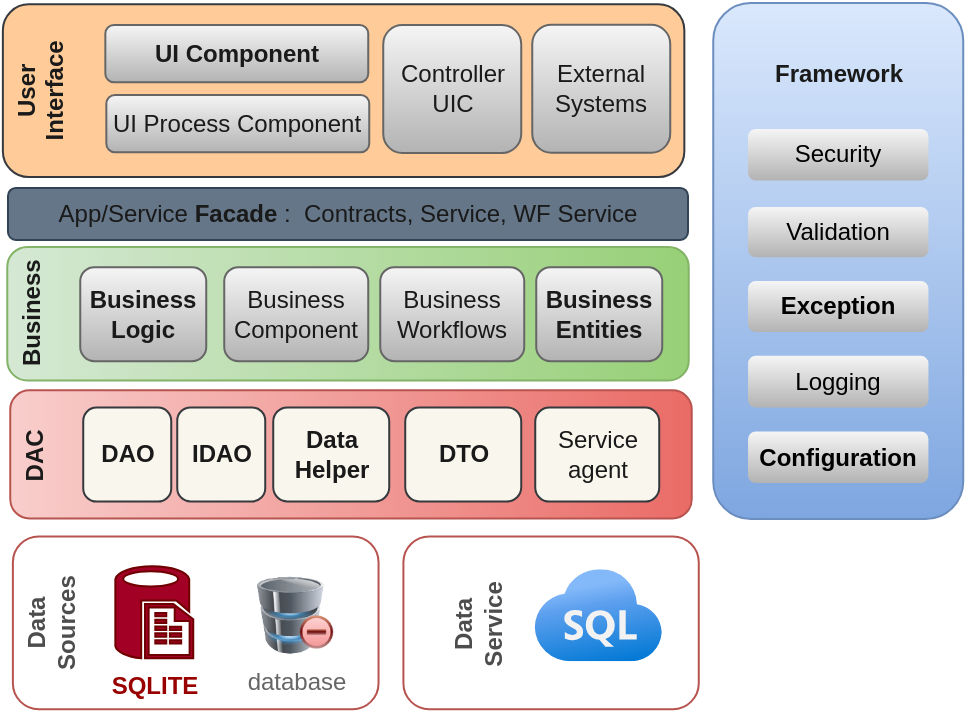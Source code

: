<mxfile>
    <diagram id="0MIf6bmDdYQz4yDpMNSL" name="Page-1">
        <mxGraphModel dx="1370" dy="1879" grid="1" gridSize="10" guides="1" tooltips="1" connect="1" arrows="1" fold="1" page="1" pageScale="1" pageWidth="850" pageHeight="1100" math="0" shadow="0">
            <root>
                <mxCell id="0"/>
                <mxCell id="1" parent="0"/>
                <mxCell id="2" value="&lt;font color=&quot;#1a1a1a&quot;&gt;&lt;b&gt;DAC&lt;br&gt;&lt;br&gt;&lt;br&gt;&lt;br&gt;&lt;br&gt;&lt;br&gt;&lt;br&gt;&lt;br&gt;&lt;br&gt;&lt;br&gt;&lt;br&gt;&lt;br&gt;&lt;br&gt;&lt;br&gt;&lt;br&gt;&lt;br&gt;&lt;br&gt;&lt;br&gt;&lt;br&gt;&lt;br&gt;&lt;br&gt;&lt;br&gt;&lt;/b&gt;&lt;br&gt;&lt;/font&gt;" style="rounded=1;whiteSpace=wrap;html=1;fillColor=#f8cecc;strokeColor=#b85450;rotation=-90;gradientColor=#ea6b66;" vertex="1" parent="1">
                    <mxGeometry x="325.48" y="-988.17" width="64.03" height="340.74" as="geometry"/>
                </mxCell>
                <mxCell id="3" value="&lt;font color=&quot;#1a1a1a&quot;&gt;&lt;b&gt;DAO&lt;/b&gt;&lt;br&gt;&lt;/font&gt;" style="rounded=1;whiteSpace=wrap;html=1;fillColor=#f9f7ed;strokeColor=#36393d;" vertex="1" parent="1">
                    <mxGeometry x="223.62" y="-841.19" width="44" height="47" as="geometry"/>
                </mxCell>
                <mxCell id="4" value="&lt;font color=&quot;#1a1a1a&quot;&gt;&lt;b&gt;Data Helper&lt;/b&gt;&lt;br&gt;&lt;/font&gt;" style="rounded=1;whiteSpace=wrap;html=1;fillColor=#f9f7ed;strokeColor=#36393d;" vertex="1" parent="1">
                    <mxGeometry x="318.62" y="-841.3" width="58" height="47" as="geometry"/>
                </mxCell>
                <mxCell id="5" value="&lt;font color=&quot;#1a1a1a&quot;&gt;Service agent&lt;br&gt;&lt;/font&gt;" style="rounded=1;whiteSpace=wrap;html=1;fillColor=#f9f7ed;strokeColor=#36393d;" vertex="1" parent="1">
                    <mxGeometry x="449.62" y="-841.19" width="62" height="47" as="geometry"/>
                </mxCell>
                <mxCell id="6" value="&lt;font color=&quot;#1a1a1a&quot;&gt;&lt;b&gt;Framework&lt;/b&gt;&lt;br&gt;&lt;br&gt;&lt;br&gt;&lt;br&gt;&lt;br&gt;&lt;br&gt;&lt;br&gt;&lt;br&gt;&lt;br&gt;&lt;br&gt;&lt;br&gt;&lt;br&gt;&lt;br&gt;&lt;br&gt;&lt;/font&gt;" style="rounded=1;whiteSpace=wrap;html=1;fillColor=#dae8fc;strokeColor=#6c8ebf;gradientColor=#7ea6e0;" vertex="1" parent="1">
                    <mxGeometry x="538.62" y="-1043.51" width="125" height="258" as="geometry"/>
                </mxCell>
                <mxCell id="7" value="&lt;span style=&quot;&quot;&gt;&lt;font color=&quot;#000000&quot;&gt;Validation&lt;/font&gt;&lt;/span&gt;" style="rounded=1;whiteSpace=wrap;html=1;fillColor=#f5f5f5;strokeColor=none;gradientColor=#b3b3b3;" vertex="1" parent="1">
                    <mxGeometry x="556.03" y="-941.51" width="90.19" height="25.14" as="geometry"/>
                </mxCell>
                <mxCell id="8" value="&lt;span style=&quot;&quot;&gt;&lt;font color=&quot;#000000&quot;&gt;Security&lt;/font&gt;&lt;/span&gt;" style="rounded=1;whiteSpace=wrap;html=1;fillColor=#f5f5f5;strokeColor=none;gradientColor=#b3b3b3;" vertex="1" parent="1">
                    <mxGeometry x="556.03" y="-980.51" width="90.19" height="25.72" as="geometry"/>
                </mxCell>
                <mxCell id="9" value="&lt;span style=&quot;&quot;&gt;&lt;font color=&quot;#000000&quot;&gt;Logging&lt;/font&gt;&lt;/span&gt;" style="rounded=1;whiteSpace=wrap;html=1;fillColor=#f5f5f5;strokeColor=none;gradientColor=#b3b3b3;" vertex="1" parent="1">
                    <mxGeometry x="556.03" y="-867.16" width="90.19" height="25.97" as="geometry"/>
                </mxCell>
                <mxCell id="10" value="&lt;span style=&quot;&quot;&gt;&lt;font color=&quot;#000000&quot;&gt;&lt;b&gt;Exception&lt;/b&gt;&lt;/font&gt;&lt;/span&gt;" style="rounded=1;whiteSpace=wrap;html=1;fillColor=#f5f5f5;strokeColor=none;gradientColor=#b3b3b3;" vertex="1" parent="1">
                    <mxGeometry x="556.03" y="-904.51" width="90.19" height="25.56" as="geometry"/>
                </mxCell>
                <mxCell id="11" value="&lt;div style=&quot;&quot;&gt;&lt;font color=&quot;#000000&quot;&gt;&lt;b&gt;Configuration&lt;/b&gt;&lt;/font&gt;&lt;/div&gt;" style="rounded=1;whiteSpace=wrap;html=1;fillColor=#f5f5f5;strokeColor=none;gradientColor=#b3b3b3;" vertex="1" parent="1">
                    <mxGeometry x="556.02" y="-829.26" width="90.19" height="25.75" as="geometry"/>
                </mxCell>
                <mxCell id="12" value="&lt;font color=&quot;#1a1a1a&quot;&gt;&lt;b&gt;Business&lt;br&gt;&lt;br&gt;&lt;br&gt;&lt;br&gt;&lt;br&gt;&lt;br&gt;&lt;br&gt;&lt;br&gt;&lt;br&gt;&lt;br&gt;&lt;br&gt;&lt;br&gt;&lt;br&gt;&lt;br&gt;&lt;br&gt;&lt;br&gt;&lt;br&gt;&lt;br&gt;&lt;br&gt;&lt;br&gt;&lt;br&gt;&lt;br&gt;&lt;/b&gt;&lt;br&gt;&lt;/font&gt;" style="rounded=1;whiteSpace=wrap;html=1;fillColor=#d5e8d4;strokeColor=#82b366;rotation=-90;gradientColor=#97d077;" vertex="1" parent="1">
                    <mxGeometry x="322.61" y="-1058.51" width="66.78" height="340.74" as="geometry"/>
                </mxCell>
                <mxCell id="13" value="&lt;span style=&quot;color: rgb(26, 26, 26);&quot;&gt;&lt;b&gt;Business Logic&lt;/b&gt;&lt;/span&gt;" style="rounded=1;whiteSpace=wrap;html=1;fillColor=#f5f5f5;strokeColor=#666666;gradientColor=#b3b3b3;" vertex="1" parent="1">
                    <mxGeometry x="222.12" y="-911.43" width="63" height="47" as="geometry"/>
                </mxCell>
                <mxCell id="14" value="&lt;font color=&quot;#1a1a1a&quot;&gt;&lt;b&gt;Business Entities&lt;/b&gt;&lt;/font&gt;" style="rounded=1;whiteSpace=wrap;html=1;fillColor=#f5f5f5;strokeColor=#666666;gradientColor=#b3b3b3;" vertex="1" parent="1">
                    <mxGeometry x="450.12" y="-911.43" width="63" height="47" as="geometry"/>
                </mxCell>
                <mxCell id="15" value="&lt;font color=&quot;#1a1a1a&quot;&gt;Business Component&lt;/font&gt;" style="rounded=1;whiteSpace=wrap;html=1;fillColor=#f5f5f5;strokeColor=#666666;gradientColor=#b3b3b3;" vertex="1" parent="1">
                    <mxGeometry x="294.12" y="-911.43" width="72" height="47" as="geometry"/>
                </mxCell>
                <mxCell id="16" value="&lt;font color=&quot;#1a1a1a&quot;&gt;Business Workflows&lt;/font&gt;" style="rounded=1;whiteSpace=wrap;html=1;fillColor=#f5f5f5;strokeColor=#666666;gradientColor=#b3b3b3;" vertex="1" parent="1">
                    <mxGeometry x="372.12" y="-911.43" width="72" height="47" as="geometry"/>
                </mxCell>
                <mxCell id="17" value="&lt;font color=&quot;#1a1a1a&quot;&gt;App/Service &lt;b&gt;Facade &lt;/b&gt;:&amp;nbsp; Contracts, Service, WF Service&lt;/font&gt;" style="rounded=1;whiteSpace=wrap;html=1;fillColor=#647687;strokeColor=#314354;fontColor=#ffffff;" vertex="1" parent="1">
                    <mxGeometry x="186" y="-951.05" width="340" height="26" as="geometry"/>
                </mxCell>
                <mxCell id="18" value="&lt;b style=&quot;&quot;&gt;&lt;font color=&quot;#4d4d4d&quot;&gt;Data&lt;br&gt;Sources&lt;br&gt;&lt;br&gt;&lt;br&gt;&lt;br&gt;&lt;br&gt;&lt;br&gt;&lt;br&gt;&lt;br&gt;&lt;br&gt;&lt;br&gt;&lt;/font&gt;&lt;br&gt;&lt;/b&gt;" style="rounded=1;whiteSpace=wrap;html=1;fillColor=none;strokeColor=#b85450;rotation=-90;gradientColor=#ea6b66;" vertex="1" parent="1">
                    <mxGeometry x="236.67" y="-825.01" width="86.37" height="182.83" as="geometry"/>
                </mxCell>
                <mxCell id="19" value="&lt;b style=&quot;&quot;&gt;&lt;font color=&quot;#4d4d4d&quot;&gt;Data&lt;br&gt;Service&lt;br&gt;&lt;br&gt;&lt;br&gt;&lt;br&gt;&lt;br&gt;&lt;/font&gt;&lt;br&gt;&lt;/b&gt;" style="rounded=1;whiteSpace=wrap;html=1;fillColor=none;strokeColor=#b85450;rotation=-90;gradientColor=#ea6b66;" vertex="1" parent="1">
                    <mxGeometry x="414.36" y="-807.43" width="86.37" height="147.68" as="geometry"/>
                </mxCell>
                <mxCell id="20" value="&lt;font color=&quot;#1a1a1a&quot;&gt;&lt;b&gt;User&lt;br&gt;Interface&lt;br&gt;&lt;br&gt;&lt;br&gt;&lt;br&gt;&lt;br&gt;&lt;br&gt;&lt;br&gt;&lt;br&gt;&lt;br&gt;&lt;br&gt;&lt;br&gt;&lt;br&gt;&lt;br&gt;&lt;br&gt;&lt;br&gt;&lt;br&gt;&lt;br&gt;&lt;br&gt;&lt;br&gt;&lt;br&gt;&lt;br&gt;&lt;/b&gt;&lt;br&gt;&lt;/font&gt;" style="rounded=1;whiteSpace=wrap;html=1;fillColor=#ffcc99;strokeColor=#36393d;rotation=-90;" vertex="1" parent="1">
                    <mxGeometry x="310.62" y="-1170" width="86.37" height="340.74" as="geometry"/>
                </mxCell>
                <mxCell id="21" value="&lt;span style=&quot;color: rgb(26, 26, 26);&quot;&gt;UI Process Component&lt;/span&gt;" style="rounded=1;whiteSpace=wrap;html=1;fillColor=#f5f5f5;strokeColor=#666666;gradientColor=#b3b3b3;" vertex="1" parent="1">
                    <mxGeometry x="235.17" y="-997.51" width="131.45" height="28.62" as="geometry"/>
                </mxCell>
                <mxCell id="22" value="&lt;span style=&quot;color: rgb(26, 26, 26);&quot;&gt;&lt;b&gt;UI Component&lt;/b&gt;&lt;/span&gt;" style="rounded=1;whiteSpace=wrap;html=1;fillColor=#f5f5f5;strokeColor=#666666;gradientColor=#b3b3b3;" vertex="1" parent="1">
                    <mxGeometry x="234.67" y="-1032.51" width="131.45" height="28.62" as="geometry"/>
                </mxCell>
                <mxCell id="23" value="&lt;span style=&quot;color: rgb(26, 26, 26);&quot;&gt;Controller&lt;br&gt;UIC&lt;br&gt;&lt;/span&gt;" style="rounded=1;whiteSpace=wrap;html=1;fillColor=#f5f5f5;strokeColor=#666666;gradientColor=#b3b3b3;" vertex="1" parent="1">
                    <mxGeometry x="373.62" y="-1032.51" width="69" height="64" as="geometry"/>
                </mxCell>
                <mxCell id="24" value="&lt;span style=&quot;color: rgb(26, 26, 26);&quot;&gt;External&lt;br&gt;Systems&lt;br&gt;&lt;/span&gt;" style="rounded=1;whiteSpace=wrap;html=1;fillColor=#f5f5f5;strokeColor=#666666;gradientColor=#b3b3b3;" vertex="1" parent="1">
                    <mxGeometry x="448.12" y="-1032.63" width="69" height="64" as="geometry"/>
                </mxCell>
                <mxCell id="25" value="&lt;b&gt;&lt;font color=&quot;#990000&quot;&gt;SQLITE&lt;/font&gt;&lt;/b&gt;" style="verticalLabelPosition=bottom;html=1;verticalAlign=top;align=center;strokeColor=#6F0000;fillColor=#a20025;shape=mxgraph.azure.sql_reporting;fontColor=#ffffff;" vertex="1" parent="1">
                    <mxGeometry x="239.67" y="-761.83" width="38.95" height="46" as="geometry"/>
                </mxCell>
                <mxCell id="26" value="&lt;font color=&quot;#666666&quot;&gt;database&lt;/font&gt;" style="image;html=1;image=img/lib/clip_art/computers/Database_Minus_128x128.png;strokeColor=default;fontColor=#FFFFFF;fillColor=none;" vertex="1" parent="1">
                    <mxGeometry x="310.62" y="-757.09" width="38" height="39.32" as="geometry"/>
                </mxCell>
                <mxCell id="27" value="" style="aspect=fixed;html=1;points=[];align=center;image;fontSize=12;image=img/lib/azure2/databases/Azure_SQL.svg;strokeColor=default;fontColor=#FFFFFF;fillColor=none;" vertex="1" parent="1">
                    <mxGeometry x="449.12" y="-760.43" width="64" height="46" as="geometry"/>
                </mxCell>
                <mxCell id="28" value="&lt;font color=&quot;#1a1a1a&quot;&gt;&lt;b&gt;DTO&lt;/b&gt;&lt;br&gt;&lt;/font&gt;" style="rounded=1;whiteSpace=wrap;html=1;fillColor=#f9f7ed;strokeColor=#36393d;" vertex="1" parent="1">
                    <mxGeometry x="384.62" y="-841.3" width="58" height="47" as="geometry"/>
                </mxCell>
                <mxCell id="29" value="&lt;font color=&quot;#1a1a1a&quot;&gt;&lt;b&gt;IDAO&lt;/b&gt;&lt;br&gt;&lt;/font&gt;" style="rounded=1;whiteSpace=wrap;html=1;fillColor=#f9f7ed;strokeColor=#36393d;" vertex="1" parent="1">
                    <mxGeometry x="270.62" y="-841.3" width="44" height="47" as="geometry"/>
                </mxCell>
            </root>
        </mxGraphModel>
    </diagram>
</mxfile>